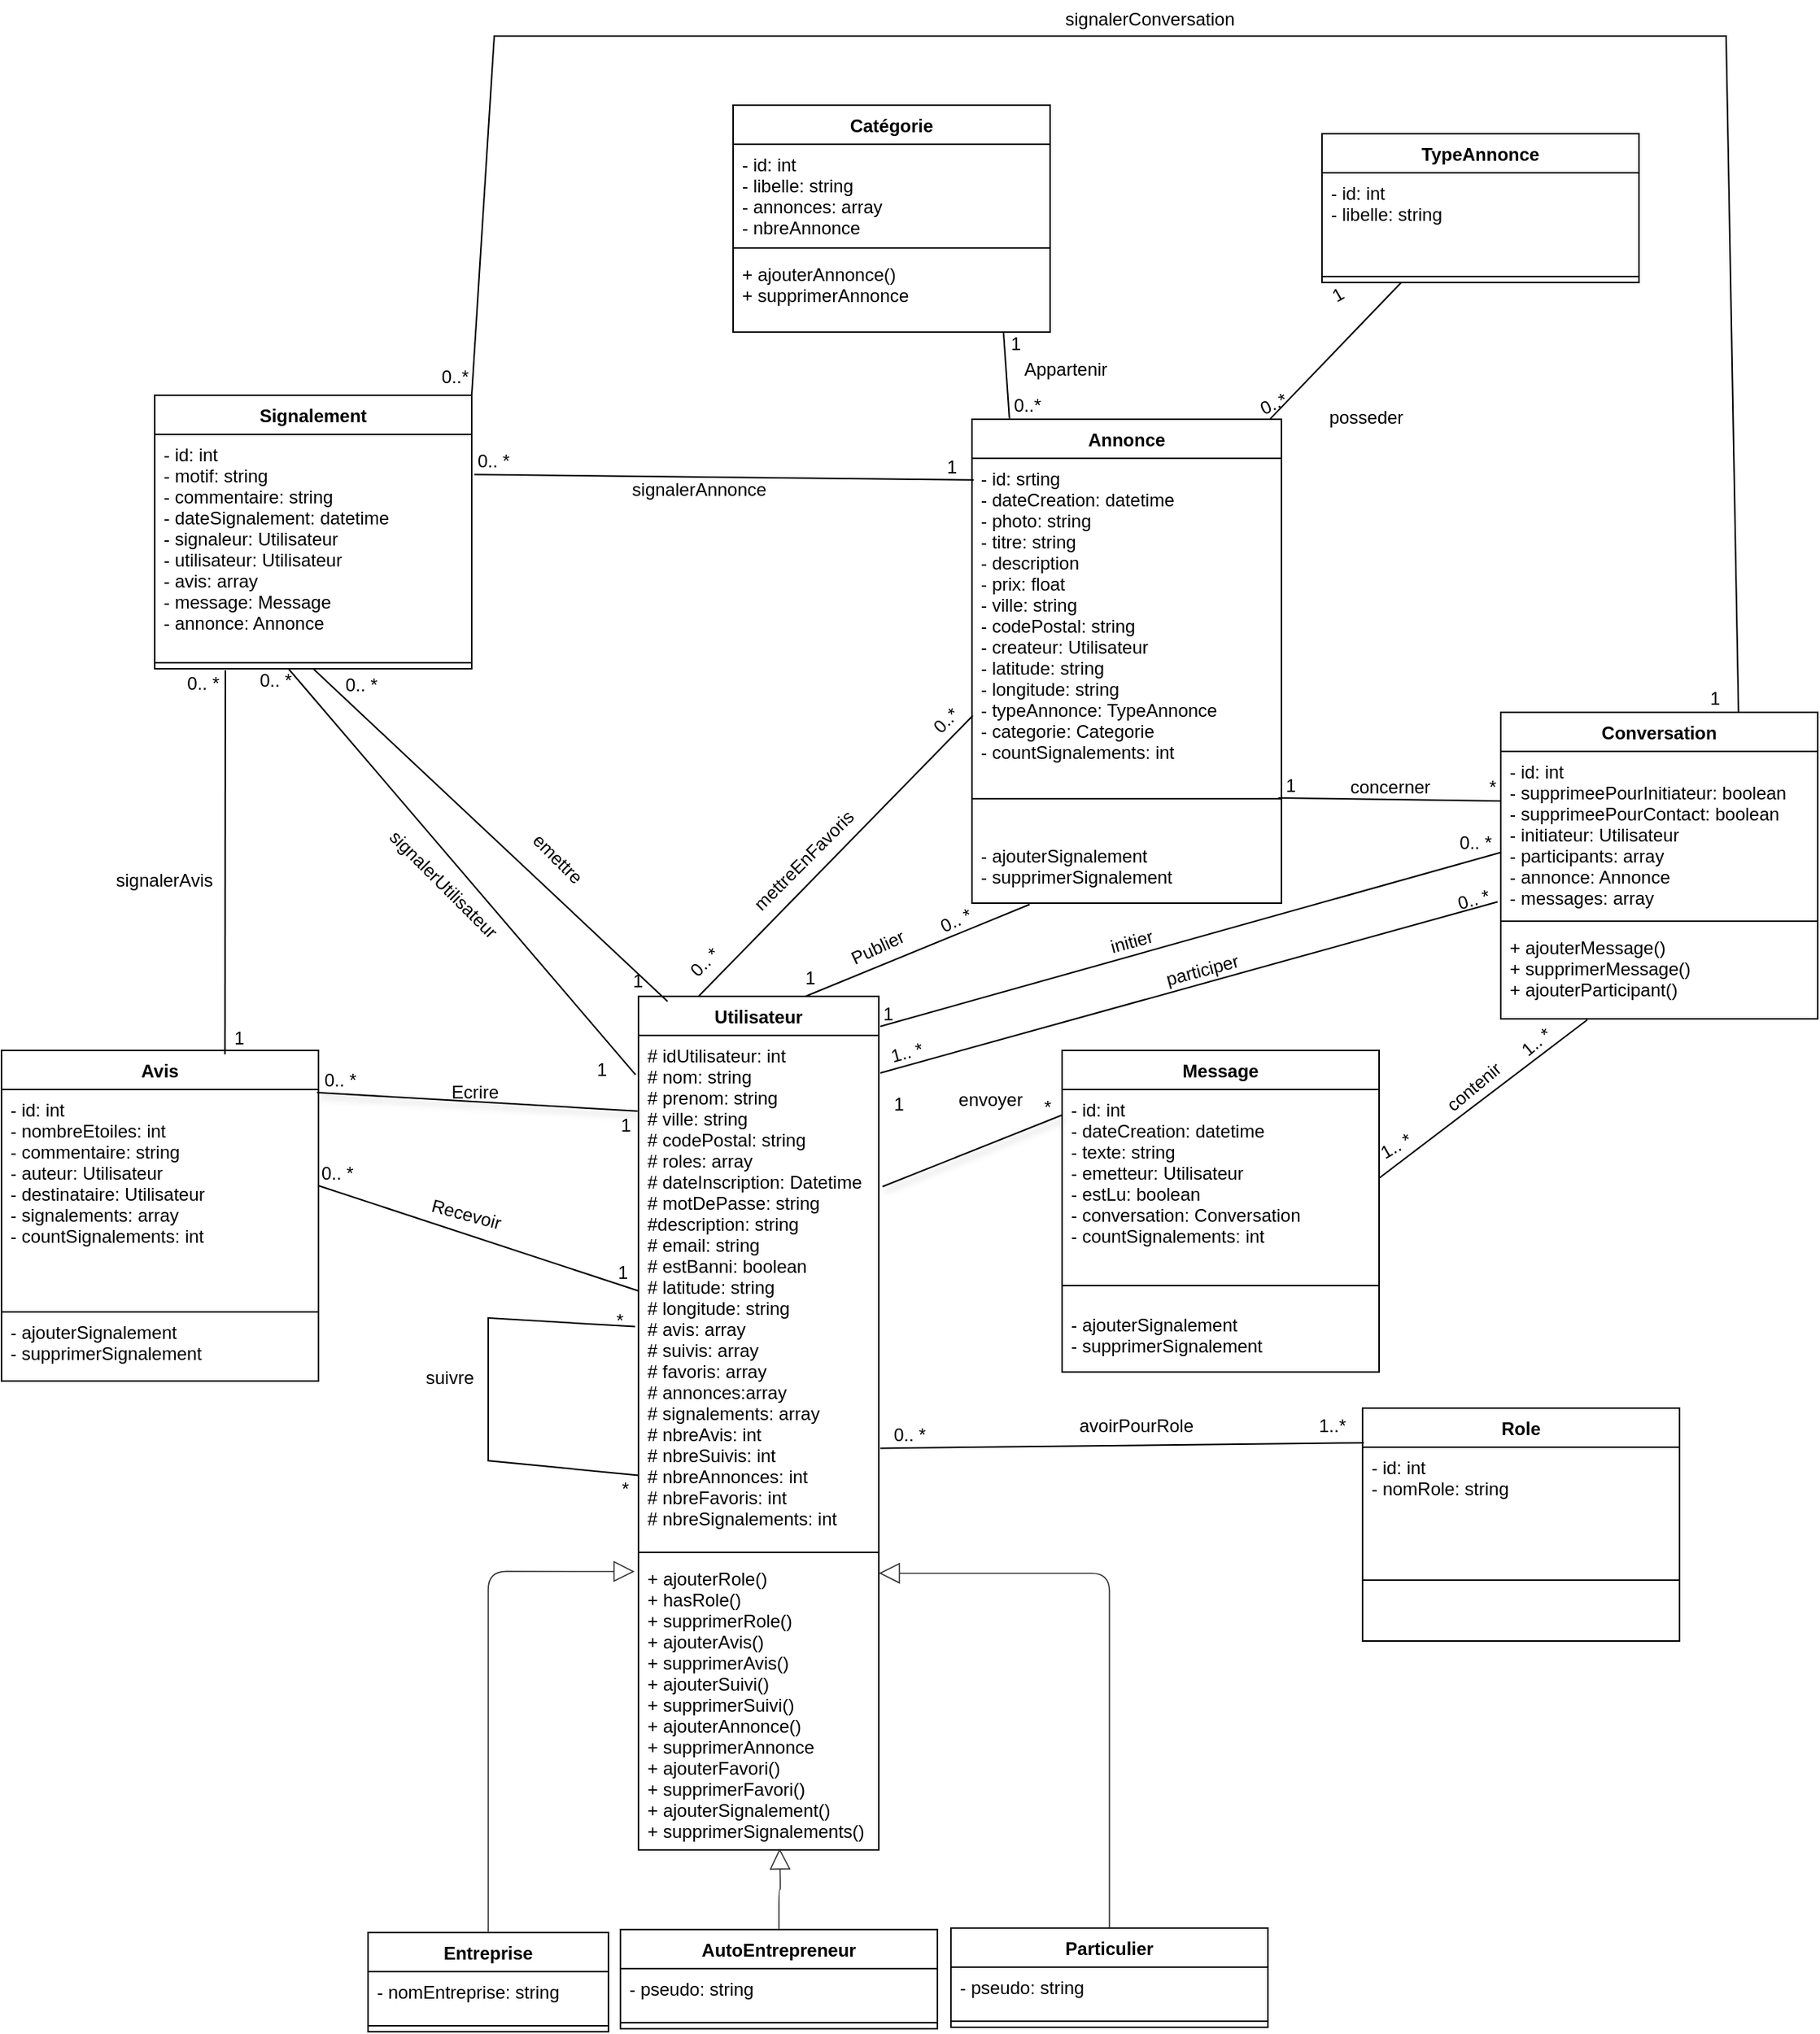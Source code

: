 <mxfile>
    <diagram id="vypRPxvibdBEtjW53fMj" name="Page-1">
        <mxGraphModel dx="1954" dy="1725" grid="0" gridSize="10" guides="1" tooltips="1" connect="1" arrows="1" fold="1" page="1" pageScale="1" pageWidth="850" pageHeight="1100" background="#FFFFFF" math="0" shadow="0">
            <root>
                <mxCell id="0"/>
                <mxCell id="1" parent="0"/>
                <mxCell id="2" value="Utilisateur&#10;" style="swimlane;fontStyle=1;align=center;verticalAlign=top;childLayout=stackLayout;horizontal=1;startSize=26;horizontalStack=0;resizeParent=1;resizeParentMax=0;resizeLast=0;collapsible=1;marginBottom=0;strokeColor=#000000;" parent="1" vertex="1">
                    <mxGeometry x="-34" y="172" width="160" height="568" as="geometry">
                        <mxRectangle x="119" y="166" width="94" height="26" as="alternateBounds"/>
                    </mxGeometry>
                </mxCell>
                <mxCell id="3" value="# idUtilisateur: int&#10;# nom: string&#10;# prenom: string&#10;# ville: string&#10;# codePostal: string&#10;# roles: array&#10;# dateInscription: Datetime&#10;# motDePasse: string&#10;#description: string&#10;# email: string&#10;# estBanni: boolean&#10;# latitude: string&#10;# longitude: string&#10;# avis: array&#10;# suivis: array&#10;# favoris: array&#10;# annonces:array&#10;# signalements: array&#10;# nbreAvis: int&#10;# nbreSuivis: int&#10;# nbreAnnonces: int&#10;# nbreFavoris: int&#10;# nbreSignalements: int" style="text;strokeColor=none;fillColor=none;align=left;verticalAlign=top;spacingLeft=4;spacingRight=4;overflow=hidden;rotatable=0;points=[[0,0.5],[1,0.5]];portConstraint=eastwest;fontColor=#000000;" parent="2" vertex="1">
                    <mxGeometry y="26" width="160" height="340" as="geometry"/>
                </mxCell>
                <mxCell id="4" value="" style="line;strokeWidth=1;fillColor=none;align=left;verticalAlign=middle;spacingTop=-1;spacingLeft=3;spacingRight=3;rotatable=0;labelPosition=right;points=[];portConstraint=eastwest;strokeColor=inherit;" parent="2" vertex="1">
                    <mxGeometry y="366" width="160" height="8" as="geometry"/>
                </mxCell>
                <mxCell id="5" value="+ ajouterRole()&#10;+ hasRole()&#10;+ supprimerRole()&#10;+ ajouterAvis()&#10;+ supprimerAvis()&#10;+ ajouterSuivi()&#10;+ supprimerSuivi()&#10;+ ajouterAnnonce()&#10;+ supprimerAnnonce&#10;+ ajouterFavori()&#10;+ supprimerFavori()&#10;+ ajouterSignalement()&#10;+ supprimerSignalements()&#10;" style="text;strokeColor=none;fillColor=none;align=left;verticalAlign=top;spacingLeft=4;spacingRight=4;overflow=hidden;rotatable=0;points=[[0,0.5],[1,0.5]];portConstraint=eastwest;fontColor=#000000;" parent="2" vertex="1">
                    <mxGeometry y="374" width="160" height="194" as="geometry"/>
                </mxCell>
                <mxCell id="139" value="" style="endArrow=none;html=1;rounded=0;strokeColor=#000000;fontColor=#000000;exitX=0;exitY=0.861;exitDx=0;exitDy=0;exitPerimeter=0;entryX=-0.014;entryY=0.57;entryDx=0;entryDy=0;entryPerimeter=0;" parent="2" source="3" target="3" edge="1">
                    <mxGeometry relative="1" as="geometry">
                        <mxPoint x="1" y="190" as="sourcePoint"/>
                        <mxPoint x="1" y="145" as="targetPoint"/>
                        <Array as="points">
                            <mxPoint x="-100" y="309"/>
                            <mxPoint x="-100" y="214"/>
                        </Array>
                    </mxGeometry>
                </mxCell>
                <mxCell id="140" value="*" style="resizable=0;html=1;align=left;verticalAlign=bottom;fontColor=#000000;" parent="139" connectable="0" vertex="1">
                    <mxGeometry x="-1" relative="1" as="geometry">
                        <mxPoint x="-13" y="18" as="offset"/>
                    </mxGeometry>
                </mxCell>
                <mxCell id="141" value="*" style="resizable=0;html=1;align=right;verticalAlign=bottom;fontColor=#000000;" parent="139" connectable="0" vertex="1">
                    <mxGeometry x="1" relative="1" as="geometry">
                        <mxPoint x="-7" y="5" as="offset"/>
                    </mxGeometry>
                </mxCell>
                <mxCell id="6" value="Annonce" style="swimlane;fontStyle=1;align=center;verticalAlign=top;childLayout=stackLayout;horizontal=1;startSize=26;horizontalStack=0;resizeParent=1;resizeParentMax=0;resizeLast=0;collapsible=1;marginBottom=0;strokeColor=#000000;" parent="1" vertex="1">
                    <mxGeometry x="188" y="-212" width="206" height="322" as="geometry">
                        <mxRectangle x="119" y="166" width="94" height="26" as="alternateBounds"/>
                    </mxGeometry>
                </mxCell>
                <mxCell id="7" value="- id: srting&#10;- dateCreation: datetime&#10;- photo: string&#10;- titre: string&#10;- description&#10;- prix: float&#10;- ville: string&#10;- codePostal: string&#10;- createur: Utilisateur&#10;- latitude: string&#10;- longitude: string&#10;- typeAnnonce: TypeAnnonce&#10;- categorie: Categorie&#10;- countSignalements: int&#10;&#10;" style="text;strokeColor=none;fillColor=none;align=left;verticalAlign=top;spacingLeft=4;spacingRight=4;overflow=hidden;rotatable=0;points=[[0,0.5],[1,0.5]];portConstraint=eastwest;fontColor=#000000;" parent="6" vertex="1">
                    <mxGeometry y="26" width="206" height="202" as="geometry"/>
                </mxCell>
                <mxCell id="8" value="" style="line;strokeWidth=1;fillColor=none;align=left;verticalAlign=middle;spacingTop=-1;spacingLeft=3;spacingRight=3;rotatable=0;labelPosition=right;points=[];portConstraint=eastwest;strokeColor=inherit;" parent="6" vertex="1">
                    <mxGeometry y="228" width="206" height="49" as="geometry"/>
                </mxCell>
                <mxCell id="163" value="- ajouterSignalement&#10;- supprimerSignalement" style="text;strokeColor=none;fillColor=none;align=left;verticalAlign=top;spacingLeft=4;spacingRight=4;overflow=hidden;rotatable=0;points=[[0,0.5],[1,0.5]];portConstraint=eastwest;fontColor=#000000;" parent="6" vertex="1">
                    <mxGeometry y="277" width="206" height="45" as="geometry"/>
                </mxCell>
                <mxCell id="11" value="Entreprise" style="swimlane;fontStyle=1;align=center;verticalAlign=top;childLayout=stackLayout;horizontal=1;startSize=26;horizontalStack=0;resizeParent=1;resizeParentMax=0;resizeLast=0;collapsible=1;marginBottom=0;strokeColor=#000000;" parent="1" vertex="1">
                    <mxGeometry x="-214" y="795" width="160" height="66" as="geometry">
                        <mxRectangle x="119" y="166" width="94" height="26" as="alternateBounds"/>
                    </mxGeometry>
                </mxCell>
                <mxCell id="12" value="- nomEntreprise: string" style="text;strokeColor=none;fillColor=none;align=left;verticalAlign=top;spacingLeft=4;spacingRight=4;overflow=hidden;rotatable=0;points=[[0,0.5],[1,0.5]];portConstraint=eastwest;fontColor=#000000;" parent="11" vertex="1">
                    <mxGeometry y="26" width="160" height="32" as="geometry"/>
                </mxCell>
                <mxCell id="13" value="" style="line;strokeWidth=1;fillColor=none;align=left;verticalAlign=middle;spacingTop=-1;spacingLeft=3;spacingRight=3;rotatable=0;labelPosition=right;points=[];portConstraint=eastwest;strokeColor=inherit;" parent="11" vertex="1">
                    <mxGeometry y="58" width="160" height="8" as="geometry"/>
                </mxCell>
                <mxCell id="16" value="AutoEntrepreneur" style="swimlane;fontStyle=1;align=center;verticalAlign=top;childLayout=stackLayout;horizontal=1;startSize=26;horizontalStack=0;resizeParent=1;resizeParentMax=0;resizeLast=0;collapsible=1;marginBottom=0;strokeColor=#000000;" parent="1" vertex="1">
                    <mxGeometry x="-46" y="793" width="211" height="66" as="geometry">
                        <mxRectangle x="119" y="166" width="94" height="26" as="alternateBounds"/>
                    </mxGeometry>
                </mxCell>
                <mxCell id="17" value="- pseudo: string" style="text;strokeColor=none;fillColor=none;align=left;verticalAlign=top;spacingLeft=4;spacingRight=4;overflow=hidden;rotatable=0;points=[[0,0.5],[1,0.5]];portConstraint=eastwest;fontColor=#000000;" parent="16" vertex="1">
                    <mxGeometry y="26" width="211" height="32" as="geometry"/>
                </mxCell>
                <mxCell id="18" value="" style="line;strokeWidth=1;fillColor=none;align=left;verticalAlign=middle;spacingTop=-1;spacingLeft=3;spacingRight=3;rotatable=0;labelPosition=right;points=[];portConstraint=eastwest;strokeColor=inherit;" parent="16" vertex="1">
                    <mxGeometry y="58" width="211" height="8" as="geometry"/>
                </mxCell>
                <mxCell id="20" value="Particulier" style="swimlane;fontStyle=1;align=center;verticalAlign=top;childLayout=stackLayout;horizontal=1;startSize=26;horizontalStack=0;resizeParent=1;resizeParentMax=0;resizeLast=0;collapsible=1;marginBottom=0;strokeColor=#000000;" parent="1" vertex="1">
                    <mxGeometry x="174" y="792" width="211" height="66" as="geometry">
                        <mxRectangle x="119" y="166" width="94" height="26" as="alternateBounds"/>
                    </mxGeometry>
                </mxCell>
                <mxCell id="21" value="- pseudo: string" style="text;strokeColor=none;fillColor=none;align=left;verticalAlign=top;spacingLeft=4;spacingRight=4;overflow=hidden;rotatable=0;points=[[0,0.5],[1,0.5]];portConstraint=eastwest;fontColor=#000000;" parent="20" vertex="1">
                    <mxGeometry y="26" width="211" height="32" as="geometry"/>
                </mxCell>
                <mxCell id="22" value="" style="line;strokeWidth=1;fillColor=none;align=left;verticalAlign=middle;spacingTop=-1;spacingLeft=3;spacingRight=3;rotatable=0;labelPosition=right;points=[];portConstraint=eastwest;strokeColor=inherit;" parent="20" vertex="1">
                    <mxGeometry y="58" width="211" height="8" as="geometry"/>
                </mxCell>
                <mxCell id="24" value="Avis" style="swimlane;fontStyle=1;align=center;verticalAlign=top;childLayout=stackLayout;horizontal=1;startSize=26;horizontalStack=0;resizeParent=1;resizeParentMax=0;resizeLast=0;collapsible=1;marginBottom=0;strokeColor=#000000;" parent="1" vertex="1">
                    <mxGeometry x="-458" y="208" width="211" height="220" as="geometry">
                        <mxRectangle x="119" y="166" width="94" height="26" as="alternateBounds"/>
                    </mxGeometry>
                </mxCell>
                <mxCell id="25" value="- id: int&#10;- nombreEtoiles: int&#10;- commentaire: string&#10;- auteur: Utilisateur&#10;- destinataire: Utilisateur&#10;- signalements: array&#10;- countSignalements: int" style="text;strokeColor=none;fillColor=none;align=left;verticalAlign=top;spacingLeft=4;spacingRight=4;overflow=hidden;rotatable=0;points=[[0,0.5],[1,0.5]];portConstraint=eastwest;fontColor=#000000;" parent="24" vertex="1">
                    <mxGeometry y="26" width="211" height="102" as="geometry"/>
                </mxCell>
                <mxCell id="26" value="" style="line;strokeWidth=1;fillColor=none;align=left;verticalAlign=middle;spacingTop=-1;spacingLeft=3;spacingRight=3;rotatable=0;labelPosition=right;points=[];portConstraint=eastwest;strokeColor=inherit;" parent="24" vertex="1">
                    <mxGeometry y="128" width="211" height="92" as="geometry"/>
                </mxCell>
                <mxCell id="28" value="Conversation" style="swimlane;fontStyle=1;align=center;verticalAlign=top;childLayout=stackLayout;horizontal=1;startSize=26;horizontalStack=0;resizeParent=1;resizeParentMax=0;resizeLast=0;collapsible=1;marginBottom=0;strokeColor=#000000;" parent="1" vertex="1">
                    <mxGeometry x="540" y="-17" width="211" height="204" as="geometry">
                        <mxRectangle x="119" y="166" width="94" height="26" as="alternateBounds"/>
                    </mxGeometry>
                </mxCell>
                <mxCell id="29" value="- id: int&#10;- supprimeePourInitiateur: boolean&#10;- supprimeePourContact: boolean&#10;- initiateur: Utilisateur&#10;- participants: array&#10;- annonce: Annonce&#10;- messages: array" style="text;strokeColor=none;fillColor=none;align=left;verticalAlign=top;spacingLeft=4;spacingRight=4;overflow=hidden;rotatable=0;points=[[0,0.5],[1,0.5]];portConstraint=eastwest;fontColor=#000000;" parent="28" vertex="1">
                    <mxGeometry y="26" width="211" height="109" as="geometry"/>
                </mxCell>
                <mxCell id="30" value="" style="line;strokeWidth=1;fillColor=none;align=left;verticalAlign=middle;spacingTop=-1;spacingLeft=3;spacingRight=3;rotatable=0;labelPosition=right;points=[];portConstraint=eastwest;strokeColor=inherit;" parent="28" vertex="1">
                    <mxGeometry y="135" width="211" height="8" as="geometry"/>
                </mxCell>
                <mxCell id="31" value="+ ajouterMessage()&#10;+ supprimerMessage()&#10;+ ajouterParticipant()&#10;" style="text;strokeColor=none;fillColor=none;align=left;verticalAlign=top;spacingLeft=4;spacingRight=4;overflow=hidden;rotatable=0;points=[[0,0.5],[1,0.5]];portConstraint=eastwest;fontColor=#000000;" parent="28" vertex="1">
                    <mxGeometry y="143" width="211" height="61" as="geometry"/>
                </mxCell>
                <mxCell id="32" value="Message" style="swimlane;fontStyle=1;align=center;verticalAlign=top;childLayout=stackLayout;horizontal=1;startSize=26;horizontalStack=0;resizeParent=1;resizeParentMax=0;resizeLast=0;collapsible=1;marginBottom=0;strokeColor=#000000;" parent="1" vertex="1">
                    <mxGeometry x="248" y="208" width="211" height="214" as="geometry">
                        <mxRectangle x="119" y="166" width="94" height="26" as="alternateBounds"/>
                    </mxGeometry>
                </mxCell>
                <mxCell id="33" value="- id: int&#10;- dateCreation: datetime&#10;- texte: string&#10;- emetteur: Utilisateur&#10;- estLu: boolean&#10;- conversation: Conversation&#10;- countSignalements: int" style="text;strokeColor=none;fillColor=none;align=left;verticalAlign=top;spacingLeft=4;spacingRight=4;overflow=hidden;rotatable=0;points=[[0,0.5],[1,0.5]];portConstraint=eastwest;fontColor=#000000;" parent="32" vertex="1">
                    <mxGeometry y="26" width="211" height="118" as="geometry"/>
                </mxCell>
                <mxCell id="34" value="" style="line;strokeWidth=1;fillColor=none;align=left;verticalAlign=middle;spacingTop=-1;spacingLeft=3;spacingRight=3;rotatable=0;labelPosition=right;points=[];portConstraint=eastwest;strokeColor=inherit;" parent="32" vertex="1">
                    <mxGeometry y="144" width="211" height="25" as="geometry"/>
                </mxCell>
                <mxCell id="162" value="- ajouterSignalement&#10;- supprimerSignalement" style="text;strokeColor=none;fillColor=none;align=left;verticalAlign=top;spacingLeft=4;spacingRight=4;overflow=hidden;rotatable=0;points=[[0,0.5],[1,0.5]];portConstraint=eastwest;fontColor=#000000;" parent="32" vertex="1">
                    <mxGeometry y="169" width="211" height="45" as="geometry"/>
                </mxCell>
                <mxCell id="36" value="Signalement" style="swimlane;fontStyle=1;align=center;verticalAlign=top;childLayout=stackLayout;horizontal=1;startSize=26;horizontalStack=0;resizeParent=1;resizeParentMax=0;resizeLast=0;collapsible=1;marginBottom=0;strokeColor=#000000;" parent="1" vertex="1">
                    <mxGeometry x="-356" y="-228" width="211" height="182" as="geometry">
                        <mxRectangle x="119" y="166" width="94" height="26" as="alternateBounds"/>
                    </mxGeometry>
                </mxCell>
                <mxCell id="37" value="- id: int&#10;- motif: string&#10;- commentaire: string&#10;- dateSignalement: datetime&#10;- signaleur: Utilisateur&#10;- utilisateur: Utilisateur&#10;- avis: array&#10;- message: Message&#10;- annonce: Annonce" style="text;strokeColor=none;fillColor=none;align=left;verticalAlign=top;spacingLeft=4;spacingRight=4;overflow=hidden;rotatable=0;points=[[0,0.5],[1,0.5]];portConstraint=eastwest;fontColor=#000000;" parent="36" vertex="1">
                    <mxGeometry y="26" width="211" height="148" as="geometry"/>
                </mxCell>
                <mxCell id="38" value="" style="line;strokeWidth=1;fillColor=none;align=left;verticalAlign=middle;spacingTop=-1;spacingLeft=3;spacingRight=3;rotatable=0;labelPosition=right;points=[];portConstraint=eastwest;strokeColor=inherit;" parent="36" vertex="1">
                    <mxGeometry y="174" width="211" height="8" as="geometry"/>
                </mxCell>
                <mxCell id="40" value="TypeAnnonce" style="swimlane;fontStyle=1;align=center;verticalAlign=top;childLayout=stackLayout;horizontal=1;startSize=26;horizontalStack=0;resizeParent=1;resizeParentMax=0;resizeLast=0;collapsible=1;marginBottom=0;strokeColor=#000000;" parent="1" vertex="1">
                    <mxGeometry x="421" y="-402" width="211" height="99" as="geometry">
                        <mxRectangle x="119" y="166" width="94" height="26" as="alternateBounds"/>
                    </mxGeometry>
                </mxCell>
                <mxCell id="41" value="- id: int&#10;- libelle: string&#10;" style="text;strokeColor=none;fillColor=none;align=left;verticalAlign=top;spacingLeft=4;spacingRight=4;overflow=hidden;rotatable=0;points=[[0,0.5],[1,0.5]];portConstraint=eastwest;fontColor=#000000;" parent="40" vertex="1">
                    <mxGeometry y="26" width="211" height="65" as="geometry"/>
                </mxCell>
                <mxCell id="42" value="" style="line;strokeWidth=1;fillColor=none;align=left;verticalAlign=middle;spacingTop=-1;spacingLeft=3;spacingRight=3;rotatable=0;labelPosition=right;points=[];portConstraint=eastwest;strokeColor=inherit;" parent="40" vertex="1">
                    <mxGeometry y="91" width="211" height="8" as="geometry"/>
                </mxCell>
                <mxCell id="44" value="Catégorie" style="swimlane;fontStyle=1;align=center;verticalAlign=top;childLayout=stackLayout;horizontal=1;startSize=26;horizontalStack=0;resizeParent=1;resizeParentMax=0;resizeLast=0;collapsible=1;marginBottom=0;strokeColor=#000000;" parent="1" vertex="1">
                    <mxGeometry x="29" y="-421" width="211" height="151" as="geometry">
                        <mxRectangle x="119" y="166" width="94" height="26" as="alternateBounds"/>
                    </mxGeometry>
                </mxCell>
                <mxCell id="45" value="- id: int&#10;- libelle: string&#10;- annonces: array&#10;- nbreAnnonce" style="text;strokeColor=none;fillColor=none;align=left;verticalAlign=top;spacingLeft=4;spacingRight=4;overflow=hidden;rotatable=0;points=[[0,0.5],[1,0.5]];portConstraint=eastwest;fontColor=#000000;" parent="44" vertex="1">
                    <mxGeometry y="26" width="211" height="65" as="geometry"/>
                </mxCell>
                <mxCell id="46" value="" style="line;strokeWidth=1;fillColor=none;align=left;verticalAlign=middle;spacingTop=-1;spacingLeft=3;spacingRight=3;rotatable=0;labelPosition=right;points=[];portConstraint=eastwest;strokeColor=inherit;" parent="44" vertex="1">
                    <mxGeometry y="91" width="211" height="8" as="geometry"/>
                </mxCell>
                <mxCell id="47" value="+ ajouterAnnonce()&#10;+ supprimerAnnonce" style="text;strokeColor=none;fillColor=none;align=left;verticalAlign=top;spacingLeft=4;spacingRight=4;overflow=hidden;rotatable=0;points=[[0,0.5],[1,0.5]];portConstraint=eastwest;fontColor=#000000;" parent="44" vertex="1">
                    <mxGeometry y="99" width="211" height="52" as="geometry"/>
                </mxCell>
                <mxCell id="58" value="" style="endArrow=none;html=1;rounded=0;align=center;verticalAlign=top;endFill=0;labelBackgroundColor=none;shadow=1;sketch=0;strokeColor=#000000;entryX=-0.01;entryY=0.401;entryDx=0;entryDy=0;entryPerimeter=0;" parent="1" edge="1">
                    <mxGeometry relative="1" as="geometry">
                        <mxPoint x="-248" y="236" as="sourcePoint"/>
                        <mxPoint x="-34.6" y="248.373" as="targetPoint"/>
                    </mxGeometry>
                </mxCell>
                <mxCell id="59" value="&lt;font color=&quot;#000000&quot;&gt;0.. *&lt;/font&gt;" style="resizable=0;html=1;align=left;verticalAlign=bottom;labelBackgroundColor=none;" parent="58" connectable="0" vertex="1">
                    <mxGeometry x="-1" relative="1" as="geometry">
                        <mxPoint x="3" as="offset"/>
                    </mxGeometry>
                </mxCell>
                <mxCell id="60" value="" style="resizable=0;html=1;align=left;verticalAlign=top;labelBackgroundColor=none;" parent="58" connectable="0" vertex="1">
                    <mxGeometry x="-1" relative="1" as="geometry"/>
                </mxCell>
                <mxCell id="61" value="&lt;font color=&quot;#000000&quot;&gt;Ecrire&lt;/font&gt;" style="resizable=0;html=1;align=right;verticalAlign=bottom;labelBackgroundColor=none;" parent="58" connectable="0" vertex="1">
                    <mxGeometry x="1" relative="1" as="geometry">
                        <mxPoint x="-92" y="-4" as="offset"/>
                    </mxGeometry>
                </mxCell>
                <mxCell id="62" value="&lt;font color=&quot;#000000&quot;&gt;1&lt;/font&gt;" style="resizable=0;html=1;align=right;verticalAlign=top;labelBackgroundColor=none;" parent="58" connectable="0" vertex="1">
                    <mxGeometry x="1" relative="1" as="geometry">
                        <mxPoint x="-4" y="-4" as="offset"/>
                    </mxGeometry>
                </mxCell>
                <mxCell id="77" value="" style="endArrow=none;html=1;rounded=0;shadow=1;sketch=0;strokeColor=#000000;fontColor=#000000;exitX=1.015;exitY=0.296;exitDx=0;exitDy=0;exitPerimeter=0;" parent="1" source="3" edge="1">
                    <mxGeometry relative="1" as="geometry">
                        <mxPoint x="88" y="251" as="sourcePoint"/>
                        <mxPoint x="248" y="251" as="targetPoint"/>
                    </mxGeometry>
                </mxCell>
                <mxCell id="78" value="envoyer" style="text;html=1;align=center;verticalAlign=middle;resizable=0;points=[];autosize=1;strokeColor=none;fillColor=none;fontColor=#000000;" parent="1" vertex="1">
                    <mxGeometry x="169" y="228" width="61" height="26" as="geometry"/>
                </mxCell>
                <mxCell id="79" value="1" style="text;html=1;align=center;verticalAlign=middle;resizable=0;points=[];autosize=1;strokeColor=none;fillColor=none;fontColor=#000000;" parent="1" vertex="1">
                    <mxGeometry x="126" y="231" width="25" height="26" as="geometry"/>
                </mxCell>
                <mxCell id="80" value="*" style="text;html=1;align=center;verticalAlign=middle;resizable=0;points=[];autosize=1;strokeColor=none;fillColor=none;fontColor=#000000;" parent="1" vertex="1">
                    <mxGeometry x="226" y="233" width="23" height="26" as="geometry"/>
                </mxCell>
                <mxCell id="81" value="" style="endArrow=none;html=1;rounded=0;strokeColor=#000000;exitX=0.695;exitY=0;exitDx=0;exitDy=0;exitPerimeter=0;entryX=0.186;entryY=1.019;entryDx=0;entryDy=0;entryPerimeter=0;" parent="1" source="2" target="163" edge="1">
                    <mxGeometry relative="1" as="geometry">
                        <mxPoint x="66" y="158" as="sourcePoint"/>
                        <mxPoint x="185.528" y="118.636" as="targetPoint"/>
                    </mxGeometry>
                </mxCell>
                <mxCell id="83" value="&lt;font color=&quot;#000000&quot;&gt;0.. *&lt;/font&gt;" style="resizable=0;html=1;align=right;verticalAlign=bottom;rotation=-25;" parent="81" connectable="0" vertex="1">
                    <mxGeometry x="1" relative="1" as="geometry">
                        <mxPoint x="-35" y="14" as="offset"/>
                    </mxGeometry>
                </mxCell>
                <mxCell id="84" value="&lt;font color=&quot;#000000&quot;&gt;1&lt;/font&gt;" style="text;html=1;align=center;verticalAlign=middle;resizable=0;points=[];autosize=1;strokeColor=none;fillColor=none;" parent="1" vertex="1">
                    <mxGeometry x="67" y="147" width="25" height="26" as="geometry"/>
                </mxCell>
                <mxCell id="85" value="Publier" style="text;html=1;align=center;verticalAlign=middle;resizable=0;points=[];autosize=1;strokeColor=none;fillColor=none;fontColor=#000000;rotation=-25;" parent="1" vertex="1">
                    <mxGeometry x="97" y="127" width="55" height="26" as="geometry"/>
                </mxCell>
                <mxCell id="86" value="" style="endArrow=none;html=1;rounded=0;strokeColor=#000000;fontColor=#000000;entryX=0.003;entryY=0.068;entryDx=0;entryDy=0;entryPerimeter=0;exitX=0.25;exitY=0;exitDx=0;exitDy=0;" parent="1" source="2" edge="1">
                    <mxGeometry relative="1" as="geometry">
                        <mxPoint x="-93" y="127" as="sourcePoint"/>
                        <mxPoint x="188.618" y="-14.868" as="targetPoint"/>
                    </mxGeometry>
                </mxCell>
                <mxCell id="87" value="" style="resizable=0;html=1;align=left;verticalAlign=bottom;fontColor=#000000;" parent="86" connectable="0" vertex="1">
                    <mxGeometry x="-1" relative="1" as="geometry"/>
                </mxCell>
                <mxCell id="88" value="0..*" style="resizable=0;html=1;align=right;verticalAlign=bottom;fontColor=#000000;rotation=-45;" parent="86" connectable="0" vertex="1">
                    <mxGeometry x="1" relative="1" as="geometry">
                        <mxPoint x="-5" y="3" as="offset"/>
                    </mxGeometry>
                </mxCell>
                <mxCell id="90" value="0.. *" style="text;html=1;align=center;verticalAlign=middle;resizable=0;points=[];autosize=1;strokeColor=none;fillColor=none;fontColor=#000000;rotation=-45;" parent="1" vertex="1">
                    <mxGeometry x="-10" y="137" width="39" height="26" as="geometry"/>
                </mxCell>
                <mxCell id="91" value="mettreEnFavoris" style="text;html=1;align=center;verticalAlign=middle;resizable=0;points=[];autosize=1;strokeColor=none;fillColor=none;fontColor=#000000;rotation=-45;" parent="1" vertex="1">
                    <mxGeometry x="23" y="69" width="106" height="26" as="geometry"/>
                </mxCell>
                <mxCell id="92" value="" style="endArrow=none;html=1;rounded=0;strokeColor=#000000;fontColor=#000000;entryX=0.121;entryY=-0.002;entryDx=0;entryDy=0;entryPerimeter=0;exitX=0.853;exitY=1;exitDx=0;exitDy=0;exitPerimeter=0;" parent="1" source="47" target="6" edge="1">
                    <mxGeometry relative="1" as="geometry">
                        <mxPoint x="210" y="-235" as="sourcePoint"/>
                        <mxPoint x="256" y="-196" as="targetPoint"/>
                    </mxGeometry>
                </mxCell>
                <mxCell id="93" value="1" style="resizable=0;html=1;align=left;verticalAlign=bottom;fontColor=#000000;" parent="92" connectable="0" vertex="1">
                    <mxGeometry x="-1" relative="1" as="geometry">
                        <mxPoint x="3" y="16" as="offset"/>
                    </mxGeometry>
                </mxCell>
                <mxCell id="94" value="0..*" style="resizable=0;html=1;align=right;verticalAlign=bottom;fontColor=#000000;" parent="92" connectable="0" vertex="1">
                    <mxGeometry x="1" relative="1" as="geometry">
                        <mxPoint x="22" as="offset"/>
                    </mxGeometry>
                </mxCell>
                <mxCell id="95" value="Appartenir" style="text;html=1;align=center;verticalAlign=middle;resizable=0;points=[];autosize=1;strokeColor=none;fillColor=none;fontColor=#000000;" parent="1" vertex="1">
                    <mxGeometry x="213" y="-258" width="73" height="26" as="geometry"/>
                </mxCell>
                <mxCell id="96" value="" style="endArrow=none;html=1;rounded=0;strokeColor=#000000;fontColor=#000000;exitX=0.964;exitY=-0.001;exitDx=0;exitDy=0;exitPerimeter=0;entryX=0.25;entryY=1;entryDx=0;entryDy=0;" parent="1" source="6" target="40" edge="1">
                    <mxGeometry relative="1" as="geometry">
                        <mxPoint x="306" y="-222" as="sourcePoint"/>
                        <mxPoint x="466" y="-222" as="targetPoint"/>
                    </mxGeometry>
                </mxCell>
                <mxCell id="97" value="0..*" style="resizable=0;html=1;align=left;verticalAlign=bottom;fontColor=#000000;rotation=-25;" parent="96" connectable="0" vertex="1">
                    <mxGeometry x="-1" relative="1" as="geometry">
                        <mxPoint x="-4" y="2" as="offset"/>
                    </mxGeometry>
                </mxCell>
                <mxCell id="98" value="1" style="resizable=0;html=1;align=right;verticalAlign=bottom;fontColor=#000000;rotation=-30;" parent="96" connectable="0" vertex="1">
                    <mxGeometry x="1" relative="1" as="geometry">
                        <mxPoint x="-34" y="14" as="offset"/>
                    </mxGeometry>
                </mxCell>
                <mxCell id="99" value="posseder" style="text;html=1;align=center;verticalAlign=middle;resizable=0;points=[];autosize=1;strokeColor=none;fillColor=none;fontColor=#000000;" parent="1" vertex="1">
                    <mxGeometry x="416" y="-226" width="67" height="26" as="geometry"/>
                </mxCell>
                <mxCell id="100" value="" style="endArrow=none;html=1;rounded=0;strokeColor=#000000;fontColor=#000000;" parent="1" edge="1">
                    <mxGeometry relative="1" as="geometry">
                        <mxPoint x="392" y="40" as="sourcePoint"/>
                        <mxPoint x="540" y="42" as="targetPoint"/>
                    </mxGeometry>
                </mxCell>
                <mxCell id="101" value="1" style="resizable=0;html=1;align=left;verticalAlign=bottom;fontColor=#000000;" parent="100" connectable="0" vertex="1">
                    <mxGeometry x="-1" relative="1" as="geometry">
                        <mxPoint x="3" as="offset"/>
                    </mxGeometry>
                </mxCell>
                <mxCell id="102" value="*" style="resizable=0;html=1;align=right;verticalAlign=bottom;fontColor=#000000;" parent="100" connectable="0" vertex="1">
                    <mxGeometry x="1" relative="1" as="geometry">
                        <mxPoint x="-2" as="offset"/>
                    </mxGeometry>
                </mxCell>
                <mxCell id="103" value="concerner" style="text;html=1;align=center;verticalAlign=middle;resizable=0;points=[];autosize=1;strokeColor=none;fillColor=none;fontColor=#000000;" parent="1" vertex="1">
                    <mxGeometry x="430" y="20" width="71" height="26" as="geometry"/>
                </mxCell>
                <mxCell id="104" value="" style="endArrow=none;html=1;rounded=0;strokeColor=#000000;fontColor=#000000;exitX=1;exitY=0;exitDx=0;exitDy=0;entryX=-0.002;entryY=0.691;entryDx=0;entryDy=0;entryPerimeter=0;" parent="1" edge="1">
                    <mxGeometry relative="1" as="geometry">
                        <mxPoint x="127" y="192" as="sourcePoint"/>
                        <mxPoint x="539.578" y="76.353" as="targetPoint"/>
                    </mxGeometry>
                </mxCell>
                <mxCell id="105" value="1" style="resizable=0;html=1;align=left;verticalAlign=bottom;fontColor=#000000;" parent="104" connectable="0" vertex="1">
                    <mxGeometry x="-1" relative="1" as="geometry"/>
                </mxCell>
                <mxCell id="106" value="0.. *" style="resizable=0;html=1;align=right;verticalAlign=bottom;fontColor=#000000;" parent="104" connectable="0" vertex="1">
                    <mxGeometry x="1" relative="1" as="geometry">
                        <mxPoint x="-5" y="2" as="offset"/>
                    </mxGeometry>
                </mxCell>
                <mxCell id="107" value="initier" style="text;html=1;align=center;verticalAlign=middle;resizable=0;points=[];autosize=1;strokeColor=none;fillColor=none;fontColor=#000000;rotation=-15;" parent="1" vertex="1">
                    <mxGeometry x="270" y="123" width="47" height="26" as="geometry"/>
                </mxCell>
                <mxCell id="108" value="" style="endArrow=none;html=1;rounded=0;strokeColor=#000000;fontColor=#000000;entryX=-0.01;entryY=0.953;entryDx=0;entryDy=0;entryPerimeter=0;" parent="1" edge="1">
                    <mxGeometry relative="1" as="geometry">
                        <mxPoint x="127" y="223" as="sourcePoint"/>
                        <mxPoint x="537.89" y="109.099" as="targetPoint"/>
                    </mxGeometry>
                </mxCell>
                <mxCell id="109" value="1.. *" style="resizable=0;html=1;align=left;verticalAlign=bottom;fontColor=#000000;rotation=-15;" parent="108" connectable="0" vertex="1">
                    <mxGeometry x="-1" relative="1" as="geometry">
                        <mxPoint x="8" y="-2" as="offset"/>
                    </mxGeometry>
                </mxCell>
                <mxCell id="110" value="0.. *" style="resizable=0;html=1;align=right;verticalAlign=bottom;fontColor=#000000;rotation=-15;" parent="108" connectable="0" vertex="1">
                    <mxGeometry x="1" relative="1" as="geometry">
                        <mxPoint x="-3" y="4" as="offset"/>
                    </mxGeometry>
                </mxCell>
                <mxCell id="111" value="participer" style="text;html=1;align=center;verticalAlign=middle;resizable=0;points=[];autosize=1;strokeColor=none;fillColor=none;fontColor=#000000;rotation=-15;" parent="1" vertex="1">
                    <mxGeometry x="307" y="142" width="67" height="26" as="geometry"/>
                </mxCell>
                <mxCell id="112" value="" style="endArrow=none;html=1;rounded=0;strokeColor=#000000;fontColor=#000000;exitX=1;exitY=0.5;exitDx=0;exitDy=0;entryX=0.273;entryY=1.01;entryDx=0;entryDy=0;entryPerimeter=0;" parent="1" source="33" target="31" edge="1">
                    <mxGeometry relative="1" as="geometry">
                        <mxPoint x="419" y="167" as="sourcePoint"/>
                        <mxPoint x="579" y="167" as="targetPoint"/>
                    </mxGeometry>
                </mxCell>
                <mxCell id="113" value="1.. *" style="resizable=0;html=1;align=left;verticalAlign=bottom;fontColor=#000000;rotation=-30;" parent="112" connectable="0" vertex="1">
                    <mxGeometry x="-1" relative="1" as="geometry">
                        <mxPoint x="5" y="-8" as="offset"/>
                    </mxGeometry>
                </mxCell>
                <mxCell id="114" value="1.. *" style="resizable=0;html=1;align=right;verticalAlign=bottom;fontColor=#000000;rotation=-40;" parent="112" connectable="0" vertex="1">
                    <mxGeometry x="1" relative="1" as="geometry">
                        <mxPoint x="-20" y="14" as="offset"/>
                    </mxGeometry>
                </mxCell>
                <mxCell id="115" value="contenir" style="text;html=1;align=center;verticalAlign=middle;resizable=0;points=[];autosize=1;strokeColor=none;fillColor=none;fontColor=#000000;rotation=-40;" parent="1" vertex="1">
                    <mxGeometry x="491" y="220" width="61" height="26" as="geometry"/>
                </mxCell>
                <mxCell id="116" value="" style="endArrow=none;html=1;rounded=0;strokeColor=#000000;fontColor=#000000;exitX=0.705;exitY=0.012;exitDx=0;exitDy=0;exitPerimeter=0;" parent="1" source="24" edge="1">
                    <mxGeometry relative="1" as="geometry">
                        <mxPoint x="-312" y="206" as="sourcePoint"/>
                        <mxPoint x="-309" y="-45" as="targetPoint"/>
                    </mxGeometry>
                </mxCell>
                <mxCell id="117" value="1" style="resizable=0;html=1;align=left;verticalAlign=bottom;fontColor=#000000;" parent="116" connectable="0" vertex="1">
                    <mxGeometry x="-1" relative="1" as="geometry">
                        <mxPoint x="4" y="-2" as="offset"/>
                    </mxGeometry>
                </mxCell>
                <mxCell id="118" value="0.. *" style="resizable=0;html=1;align=right;verticalAlign=bottom;fontColor=#000000;" parent="116" connectable="0" vertex="1">
                    <mxGeometry x="1" relative="1" as="geometry">
                        <mxPoint x="-3" y="17" as="offset"/>
                    </mxGeometry>
                </mxCell>
                <mxCell id="119" value="signalerAvis" style="text;html=1;align=center;verticalAlign=middle;resizable=0;points=[];autosize=1;strokeColor=none;fillColor=none;fontColor=#000000;" parent="1" vertex="1">
                    <mxGeometry x="-391" y="82" width="82" height="26" as="geometry"/>
                </mxCell>
                <mxCell id="120" value="" style="endArrow=none;html=1;rounded=0;strokeColor=#000000;fontColor=#000000;entryX=0.121;entryY=0.006;entryDx=0;entryDy=0;entryPerimeter=0;exitX=0.5;exitY=1;exitDx=0;exitDy=0;" parent="1" source="36" target="2" edge="1">
                    <mxGeometry relative="1" as="geometry">
                        <mxPoint x="-165.045" y="37.108" as="sourcePoint"/>
                        <mxPoint x="-72" y="83" as="targetPoint"/>
                    </mxGeometry>
                </mxCell>
                <mxCell id="121" value="0.. *" style="resizable=0;html=1;align=left;verticalAlign=bottom;fontColor=#000000;" parent="120" connectable="0" vertex="1">
                    <mxGeometry x="-1" relative="1" as="geometry">
                        <mxPoint x="19" y="19" as="offset"/>
                    </mxGeometry>
                </mxCell>
                <mxCell id="122" value="1" style="resizable=0;html=1;align=right;verticalAlign=bottom;fontColor=#000000;" parent="120" connectable="0" vertex="1">
                    <mxGeometry x="1" relative="1" as="geometry">
                        <mxPoint x="-16" y="-5" as="offset"/>
                    </mxGeometry>
                </mxCell>
                <mxCell id="123" value="emettre" style="text;html=1;align=center;verticalAlign=middle;resizable=0;points=[];autosize=1;strokeColor=none;fillColor=none;fontColor=#000000;rotation=45;" parent="1" vertex="1">
                    <mxGeometry x="-118" y="67" width="59" height="26" as="geometry"/>
                </mxCell>
                <mxCell id="124" value="" style="endArrow=none;html=1;rounded=0;strokeColor=#000000;fontColor=#000000;entryX=-0.012;entryY=0.077;entryDx=0;entryDy=0;entryPerimeter=0;" parent="1" target="3" edge="1">
                    <mxGeometry relative="1" as="geometry">
                        <mxPoint x="-267" y="-46" as="sourcePoint"/>
                        <mxPoint x="-106" y="75" as="targetPoint"/>
                    </mxGeometry>
                </mxCell>
                <mxCell id="125" value="0.. *" style="resizable=0;html=1;align=left;verticalAlign=bottom;fontColor=#000000;" parent="124" connectable="0" vertex="1">
                    <mxGeometry x="-1" relative="1" as="geometry">
                        <mxPoint x="-21" y="16" as="offset"/>
                    </mxGeometry>
                </mxCell>
                <mxCell id="126" value="1" style="resizable=0;html=1;align=right;verticalAlign=bottom;fontColor=#000000;" parent="124" connectable="0" vertex="1">
                    <mxGeometry x="1" relative="1" as="geometry">
                        <mxPoint x="-19" y="5" as="offset"/>
                    </mxGeometry>
                </mxCell>
                <mxCell id="127" value="signalerUtilisateur" style="text;html=1;align=center;verticalAlign=middle;resizable=0;points=[];autosize=1;strokeColor=none;fillColor=none;fontColor=#000000;rotation=45;" parent="1" vertex="1">
                    <mxGeometry x="-221" y="84" width="113" height="26" as="geometry"/>
                </mxCell>
                <mxCell id="128" value="" style="endArrow=none;html=1;rounded=0;strokeColor=#000000;fontColor=#000000;entryX=0.006;entryY=0.071;entryDx=0;entryDy=0;entryPerimeter=0;exitX=1.008;exitY=0.181;exitDx=0;exitDy=0;exitPerimeter=0;" parent="1" source="37" target="7" edge="1">
                    <mxGeometry relative="1" as="geometry">
                        <mxPoint x="-64" y="-68" as="sourcePoint"/>
                        <mxPoint x="96" y="-68" as="targetPoint"/>
                    </mxGeometry>
                </mxCell>
                <mxCell id="129" value="0.. *" style="resizable=0;html=1;align=left;verticalAlign=bottom;fontColor=#000000;" parent="128" connectable="0" vertex="1">
                    <mxGeometry x="-1" relative="1" as="geometry"/>
                </mxCell>
                <mxCell id="130" value="1" style="resizable=0;html=1;align=right;verticalAlign=bottom;fontColor=#000000;" parent="128" connectable="0" vertex="1">
                    <mxGeometry x="1" relative="1" as="geometry">
                        <mxPoint x="-11" as="offset"/>
                    </mxGeometry>
                </mxCell>
                <mxCell id="131" value="signalerAnnonce" style="text;html=1;align=center;verticalAlign=middle;resizable=0;points=[];autosize=1;strokeColor=none;fillColor=none;fontColor=#000000;" parent="1" vertex="1">
                    <mxGeometry x="-48" y="-178" width="107" height="26" as="geometry"/>
                </mxCell>
                <mxCell id="132" value="" style="endArrow=none;html=1;rounded=0;strokeColor=#000000;fontColor=#000000;entryX=0.75;entryY=0;entryDx=0;entryDy=0;exitX=1;exitY=0;exitDx=0;exitDy=0;" parent="1" source="36" target="28" edge="1">
                    <mxGeometry relative="1" as="geometry">
                        <mxPoint x="672" y="-460" as="sourcePoint"/>
                        <mxPoint x="476" y="-166" as="targetPoint"/>
                        <Array as="points">
                            <mxPoint x="-130" y="-467"/>
                            <mxPoint x="690" y="-467"/>
                        </Array>
                    </mxGeometry>
                </mxCell>
                <mxCell id="133" value="0..*" style="resizable=0;html=1;align=left;verticalAlign=bottom;fontColor=#000000;" parent="132" connectable="0" vertex="1">
                    <mxGeometry x="-1" relative="1" as="geometry">
                        <mxPoint x="-22" y="-4" as="offset"/>
                    </mxGeometry>
                </mxCell>
                <mxCell id="134" value="1" style="resizable=0;html=1;align=right;verticalAlign=bottom;fontColor=#000000;" parent="132" connectable="0" vertex="1">
                    <mxGeometry x="1" relative="1" as="geometry">
                        <mxPoint x="-12" as="offset"/>
                    </mxGeometry>
                </mxCell>
                <mxCell id="135" value="signalerConversation" style="text;html=1;align=center;verticalAlign=middle;resizable=0;points=[];autosize=1;strokeColor=none;fillColor=none;fontColor=#000000;" parent="1" vertex="1">
                    <mxGeometry x="240" y="-491" width="131" height="26" as="geometry"/>
                </mxCell>
                <mxCell id="142" value="suivre" style="text;html=1;align=center;verticalAlign=middle;resizable=0;points=[];autosize=1;strokeColor=none;fillColor=none;fontColor=#000000;" parent="1" vertex="1">
                    <mxGeometry x="-185" y="413" width="50" height="26" as="geometry"/>
                </mxCell>
                <mxCell id="143" value="" style="endArrow=none;html=1;rounded=0;strokeColor=#000000;fontColor=#000000;entryX=0;entryY=0.5;entryDx=0;entryDy=0;" parent="1" target="3" edge="1">
                    <mxGeometry relative="1" as="geometry">
                        <mxPoint x="-247" y="298" as="sourcePoint"/>
                        <mxPoint x="-87" y="298" as="targetPoint"/>
                    </mxGeometry>
                </mxCell>
                <mxCell id="144" value="0.. *" style="resizable=0;html=1;align=left;verticalAlign=bottom;fontColor=#000000;" parent="143" connectable="0" vertex="1">
                    <mxGeometry x="-1" relative="1" as="geometry"/>
                </mxCell>
                <mxCell id="145" value="1" style="resizable=0;html=1;align=right;verticalAlign=bottom;fontColor=#000000;" parent="143" connectable="0" vertex="1">
                    <mxGeometry x="1" relative="1" as="geometry">
                        <mxPoint x="-6" y="-3" as="offset"/>
                    </mxGeometry>
                </mxCell>
                <mxCell id="146" value="&lt;font color=&quot;#000000&quot;&gt;Recevoir&lt;/font&gt;" style="text;html=1;align=center;verticalAlign=middle;resizable=0;points=[];autosize=1;strokeColor=none;fillColor=none;rotation=15;" parent="1" vertex="1">
                    <mxGeometry x="-182" y="304" width="65" height="26" as="geometry"/>
                </mxCell>
                <UserObject label="" lucidchartObjectId="XPeXDu1nLHze" id="147">
                    <mxCell style="html=1;jettySize=18;whiteSpace=wrap;fontSize=13;strokeColor=#333333;strokeOpacity=100;strokeWidth=0.8;rounded=1;arcSize=24;edgeStyle=orthogonalEdgeStyle;startArrow=none;endArrow=block;endFill=0;endSize=12;exitX=0.5;exitY=0;exitDx=0;exitDy=0;entryX=1;entryY=0.051;entryDx=0;entryDy=0;entryPerimeter=0;" parent="1" source="20" target="5" edge="1">
                        <mxGeometry width="100" height="100" relative="1" as="geometry">
                            <Array as="points"/>
                            <mxPoint x="346" y="451" as="sourcePoint"/>
                            <mxPoint x="421" y="451" as="targetPoint"/>
                        </mxGeometry>
                    </mxCell>
                </UserObject>
                <UserObject label="" lucidchartObjectId="XPeXDu1nLHze" id="148">
                    <mxCell style="html=1;jettySize=18;whiteSpace=wrap;fontSize=13;strokeColor=#333333;strokeOpacity=100;strokeWidth=0.8;rounded=1;arcSize=24;edgeStyle=orthogonalEdgeStyle;startArrow=none;endArrow=block;endFill=0;endSize=12;exitX=0.5;exitY=0;exitDx=0;exitDy=0;" parent="1" source="16" edge="1">
                        <mxGeometry width="100" height="100" relative="1" as="geometry">
                            <Array as="points"/>
                            <mxPoint x="67" y="504" as="sourcePoint"/>
                            <mxPoint x="60" y="739" as="targetPoint"/>
                        </mxGeometry>
                    </mxCell>
                </UserObject>
                <UserObject label="" lucidchartObjectId="XPeXDu1nLHze" id="149">
                    <mxCell style="html=1;jettySize=18;whiteSpace=wrap;fontSize=13;strokeColor=#333333;strokeOpacity=100;strokeWidth=0.8;rounded=1;arcSize=24;edgeStyle=orthogonalEdgeStyle;startArrow=none;endArrow=block;endFill=0;endSize=12;exitX=0.5;exitY=0;exitDx=0;exitDy=0;entryX=-0.016;entryY=0.045;entryDx=0;entryDy=0;entryPerimeter=0;" parent="1" source="11" target="5" edge="1">
                        <mxGeometry width="100" height="100" relative="1" as="geometry">
                            <Array as="points"/>
                            <mxPoint x="-121" y="484" as="sourcePoint"/>
                            <mxPoint x="-46" y="484" as="targetPoint"/>
                        </mxGeometry>
                    </mxCell>
                </UserObject>
                <mxCell id="150" value="Role" style="swimlane;fontStyle=1;align=center;verticalAlign=top;childLayout=stackLayout;horizontal=1;startSize=26;horizontalStack=0;resizeParent=1;resizeParentMax=0;resizeLast=0;collapsible=1;marginBottom=0;strokeColor=#000000;" parent="1" vertex="1">
                    <mxGeometry x="448" y="446" width="211" height="155" as="geometry">
                        <mxRectangle x="119" y="166" width="94" height="26" as="alternateBounds"/>
                    </mxGeometry>
                </mxCell>
                <mxCell id="151" value="- id: int&#10;- nomRole: string" style="text;strokeColor=none;fillColor=none;align=left;verticalAlign=top;spacingLeft=4;spacingRight=4;overflow=hidden;rotatable=0;points=[[0,0.5],[1,0.5]];portConstraint=eastwest;fontColor=#000000;" parent="150" vertex="1">
                    <mxGeometry y="26" width="211" height="48" as="geometry"/>
                </mxCell>
                <mxCell id="152" value="" style="line;strokeWidth=1;fillColor=none;align=left;verticalAlign=middle;spacingTop=-1;spacingLeft=3;spacingRight=3;rotatable=0;labelPosition=right;points=[];portConstraint=eastwest;strokeColor=inherit;" parent="150" vertex="1">
                    <mxGeometry y="74" width="211" height="81" as="geometry"/>
                </mxCell>
                <mxCell id="153" value="" style="endArrow=none;html=1;rounded=0;strokeColor=#000000;fontColor=#000000;exitX=1.006;exitY=0.808;exitDx=0;exitDy=0;entryX=0.004;entryY=0.149;entryDx=0;entryDy=0;entryPerimeter=0;exitPerimeter=0;" parent="1" source="3" target="150" edge="1">
                    <mxGeometry relative="1" as="geometry">
                        <mxPoint x="240" y="472.39" as="sourcePoint"/>
                        <mxPoint x="378.603" y="380.0" as="targetPoint"/>
                    </mxGeometry>
                </mxCell>
                <mxCell id="154" value="0.. *" style="resizable=0;html=1;align=left;verticalAlign=bottom;fontColor=#000000;rotation=0;" parent="153" connectable="0" vertex="1">
                    <mxGeometry x="-1" relative="1" as="geometry">
                        <mxPoint x="7" as="offset"/>
                    </mxGeometry>
                </mxCell>
                <mxCell id="155" value="1..*" style="resizable=0;html=1;align=right;verticalAlign=bottom;fontColor=#000000;rotation=0;" parent="153" connectable="0" vertex="1">
                    <mxGeometry x="1" relative="1" as="geometry">
                        <mxPoint x="-11" y="-3" as="offset"/>
                    </mxGeometry>
                </mxCell>
                <mxCell id="156" value="&lt;font color=&quot;#000000&quot;&gt;avoirPourRole&lt;/font&gt;" style="text;html=1;align=center;verticalAlign=middle;resizable=0;points=[];autosize=1;strokeColor=none;fillColor=none;rotation=0;" parent="1" vertex="1">
                    <mxGeometry x="249.5" y="444.5" width="94" height="26" as="geometry"/>
                </mxCell>
                <mxCell id="161" value="- ajouterSignalement&#10;- supprimerSignalement" style="text;strokeColor=none;fillColor=none;align=left;verticalAlign=top;spacingLeft=4;spacingRight=4;overflow=hidden;rotatable=0;points=[[0,0.5],[1,0.5]];portConstraint=eastwest;fontColor=#000000;" parent="1" vertex="1">
                    <mxGeometry x="-458" y="382" width="211" height="45" as="geometry"/>
                </mxCell>
            </root>
        </mxGraphModel>
    </diagram>
</mxfile>